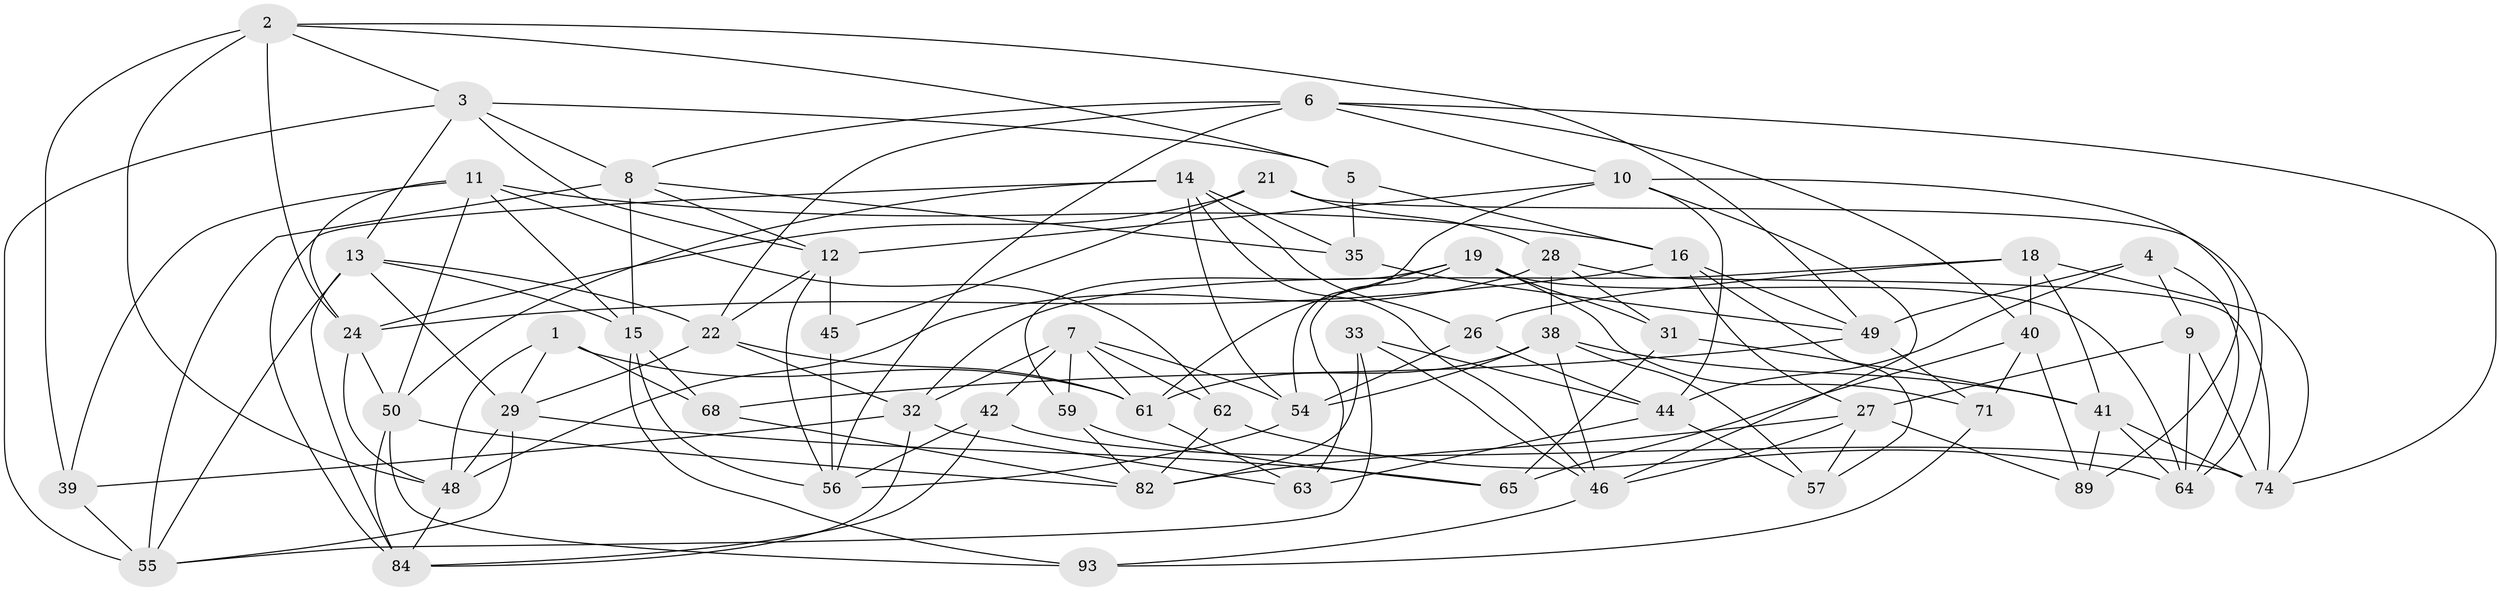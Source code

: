 // original degree distribution, {4: 1.0}
// Generated by graph-tools (version 1.1) at 2025/42/03/06/25 10:42:18]
// undirected, 57 vertices, 148 edges
graph export_dot {
graph [start="1"]
  node [color=gray90,style=filled];
  1;
  2 [super="+30"];
  3 [super="+25"];
  4;
  5;
  6 [super="+36"];
  7 [super="+34"];
  8 [super="+80"];
  9;
  10 [super="+47"];
  11 [super="+58"];
  12 [super="+17"];
  13 [super="+86"];
  14 [super="+70"];
  15 [super="+23"];
  16 [super="+37"];
  18 [super="+81"];
  19 [super="+20"];
  21 [super="+66"];
  22 [super="+67"];
  24 [super="+92"];
  26;
  27 [super="+90"];
  28 [super="+60"];
  29 [super="+87"];
  31;
  32 [super="+53"];
  33;
  35;
  38 [super="+77"];
  39;
  40 [super="+69"];
  41 [super="+43"];
  42;
  44 [super="+72"];
  45;
  46 [super="+51"];
  48 [super="+52"];
  49 [super="+79"];
  50 [super="+78"];
  54 [super="+73"];
  55 [super="+76"];
  56 [super="+91"];
  57;
  59;
  61 [super="+85"];
  62;
  63;
  64 [super="+75"];
  65;
  68;
  71;
  74 [super="+88"];
  82 [super="+83"];
  84 [super="+94"];
  89;
  93;
  1 -- 48;
  1 -- 29;
  1 -- 61;
  1 -- 68;
  2 -- 39;
  2 -- 5;
  2 -- 24;
  2 -- 49;
  2 -- 48;
  2 -- 3;
  3 -- 5;
  3 -- 13;
  3 -- 8;
  3 -- 12;
  3 -- 55;
  4 -- 64;
  4 -- 9;
  4 -- 44;
  4 -- 49;
  5 -- 16;
  5 -- 35;
  6 -- 74;
  6 -- 22;
  6 -- 40;
  6 -- 8;
  6 -- 10;
  6 -- 56;
  7 -- 42;
  7 -- 59;
  7 -- 62;
  7 -- 54;
  7 -- 61;
  7 -- 32;
  8 -- 55;
  8 -- 35;
  8 -- 12;
  8 -- 15;
  9 -- 64;
  9 -- 27;
  9 -- 74;
  10 -- 54;
  10 -- 89;
  10 -- 46;
  10 -- 44;
  10 -- 12;
  11 -- 39;
  11 -- 24;
  11 -- 62;
  11 -- 15;
  11 -- 50;
  11 -- 16;
  12 -- 22;
  12 -- 45;
  12 -- 56;
  13 -- 22;
  13 -- 55;
  13 -- 29;
  13 -- 84;
  13 -- 15;
  14 -- 84;
  14 -- 50;
  14 -- 26;
  14 -- 35;
  14 -- 54;
  14 -- 46;
  15 -- 93;
  15 -- 56;
  15 -- 68;
  16 -- 27;
  16 -- 49;
  16 -- 24;
  16 -- 57;
  18 -- 32;
  18 -- 74;
  18 -- 41;
  18 -- 26;
  18 -- 40 [weight=2];
  19 -- 61;
  19 -- 63;
  19 -- 59;
  19 -- 71;
  19 -- 31;
  19 -- 64;
  21 -- 45 [weight=2];
  21 -- 24;
  21 -- 28 [weight=2];
  21 -- 64;
  22 -- 29;
  22 -- 32;
  22 -- 61;
  24 -- 48;
  24 -- 50;
  26 -- 54;
  26 -- 44;
  27 -- 82;
  27 -- 46;
  27 -- 89;
  27 -- 57;
  28 -- 31;
  28 -- 74;
  28 -- 38;
  28 -- 48;
  29 -- 65;
  29 -- 48;
  29 -- 55;
  31 -- 41;
  31 -- 65;
  32 -- 63;
  32 -- 84;
  32 -- 39;
  33 -- 55;
  33 -- 44;
  33 -- 46;
  33 -- 82;
  35 -- 49;
  38 -- 54;
  38 -- 57;
  38 -- 61;
  38 -- 46;
  38 -- 41;
  39 -- 55;
  40 -- 71;
  40 -- 65;
  40 -- 89;
  41 -- 64;
  41 -- 74;
  41 -- 89;
  42 -- 56;
  42 -- 74;
  42 -- 84;
  44 -- 63;
  44 -- 57;
  45 -- 56;
  46 -- 93;
  48 -- 84;
  49 -- 68;
  49 -- 71;
  50 -- 93;
  50 -- 82;
  50 -- 84;
  54 -- 56;
  59 -- 65;
  59 -- 82;
  61 -- 63;
  62 -- 64;
  62 -- 82;
  68 -- 82;
  71 -- 93;
}
